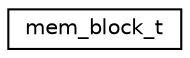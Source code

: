 digraph "Graphical Class Hierarchy"
{
 // LATEX_PDF_SIZE
  edge [fontname="Helvetica",fontsize="10",labelfontname="Helvetica",labelfontsize="10"];
  node [fontname="Helvetica",fontsize="10",shape=record];
  rankdir="LR";
  Node0 [label="mem_block_t",height=0.2,width=0.4,color="black", fillcolor="white", style="filled",URL="$structmem__block__t.html",tooltip=" "];
}
